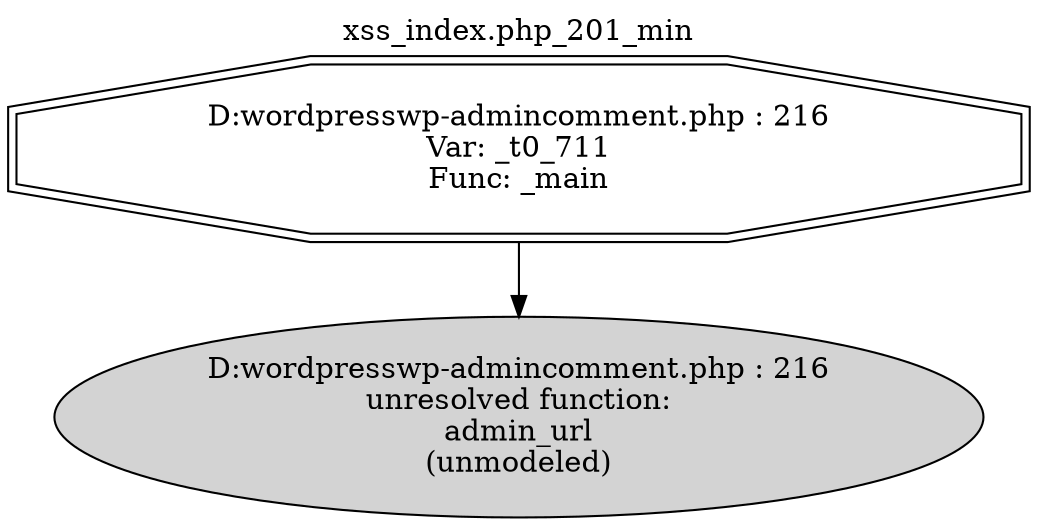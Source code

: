 digraph cfg {
  label="xss_index.php_201_min";
  labelloc=t;
  n1 [shape=doubleoctagon, label="D:\wordpress\wp-admin\comment.php : 216\nVar: _t0_711\nFunc: _main\n"];
  n2 [shape=ellipse, label="D:\wordpress\wp-admin\comment.php : 216\nunresolved function:\nadmin_url\n(unmodeled)\n",style=filled];
  n1 -> n2;
}
